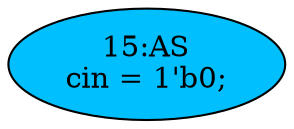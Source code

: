strict digraph "" {
	node [label="\N"];
	"15:AS"	[ast="<pyverilog.vparser.ast.Assign object at 0x7fd7b188e190>",
		def_var="['cin']",
		fillcolor=deepskyblue,
		label="15:AS
cin = 1'b0;",
		statements="[]",
		style=filled,
		typ=Assign,
		use_var="[]"];
}
